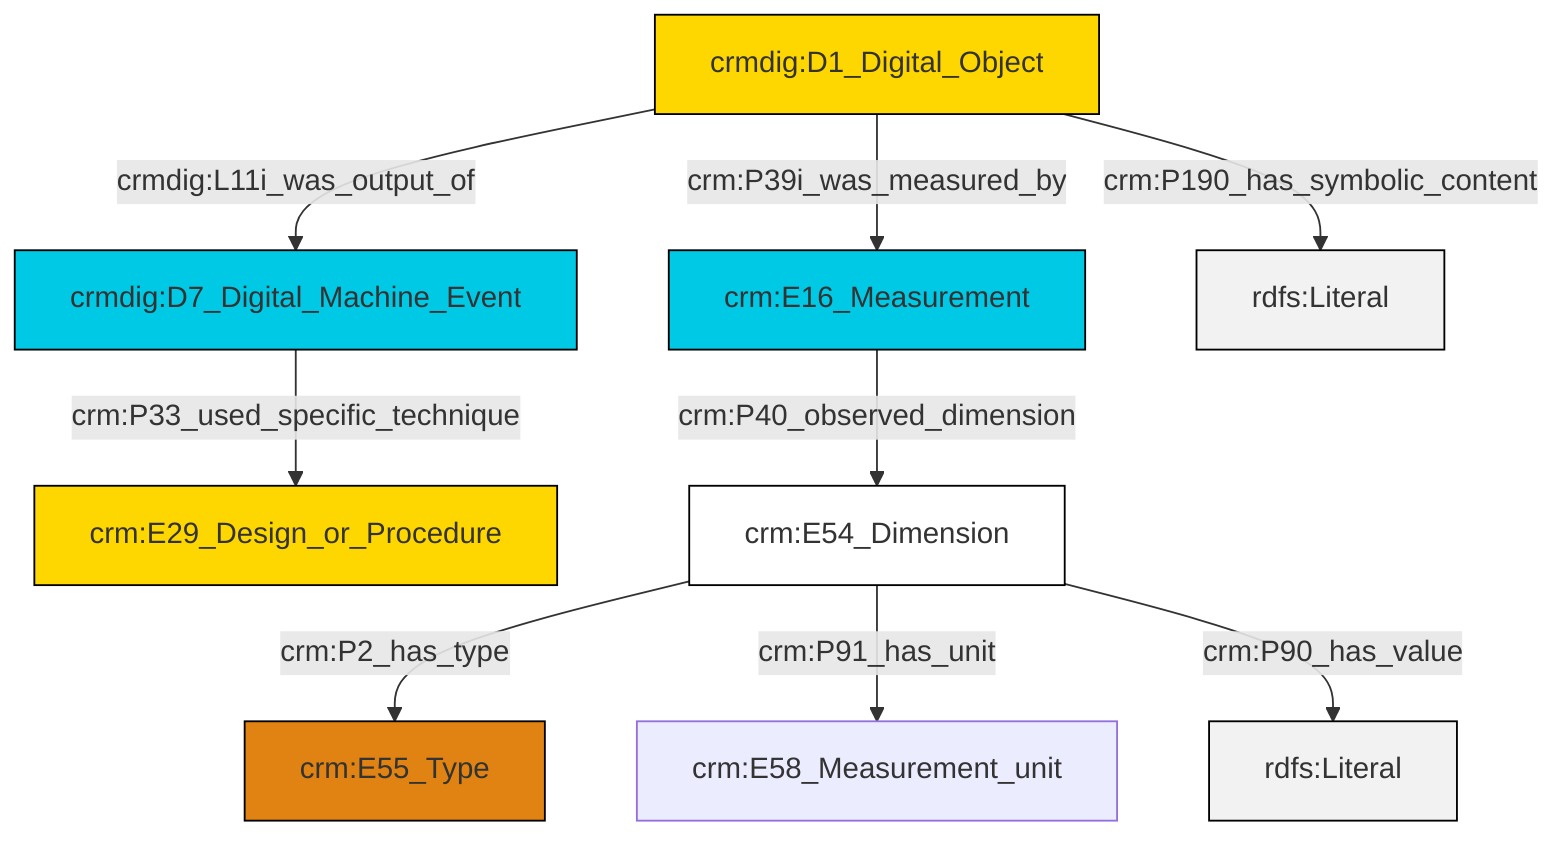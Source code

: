 graph TD
classDef Literal fill:#f2f2f2,stroke:#000000;
classDef CRM_Entity fill:#FFFFFF,stroke:#000000;
classDef Temporal_Entity fill:#00C9E6, stroke:#000000;
classDef Type fill:#E18312, stroke:#000000;
classDef Time-Span fill:#2C9C91, stroke:#000000;
classDef Appellation fill:#FFEB7F, stroke:#000000;
classDef Place fill:#008836, stroke:#000000;
classDef Persistent_Item fill:#B266B2, stroke:#000000;
classDef Conceptual_Object fill:#FFD700, stroke:#000000;
classDef Physical_Thing fill:#D2B48C, stroke:#000000;
classDef Actor fill:#f58aad, stroke:#000000;
classDef PC_Classes fill:#4ce600, stroke:#000000;
classDef Multi fill:#cccccc,stroke:#000000;

0["crmdig:D1_Digital_Object"]:::Conceptual_Object -->|crm:P39i_was_measured_by| 1["crm:E16_Measurement"]:::Temporal_Entity
4["crmdig:D7_Digital_Machine_Event"]:::Temporal_Entity -->|crm:P33_used_specific_technique| 2["crm:E29_Design_or_Procedure"]:::Conceptual_Object
1["crm:E16_Measurement"]:::Temporal_Entity -->|crm:P40_observed_dimension| 9["crm:E54_Dimension"]:::CRM_Entity
0["crmdig:D1_Digital_Object"]:::Conceptual_Object -->|crmdig:L11i_was_output_of| 4["crmdig:D7_Digital_Machine_Event"]:::Temporal_Entity
9["crm:E54_Dimension"]:::CRM_Entity -->|crm:P2_has_type| 10["crm:E55_Type"]:::Type
9["crm:E54_Dimension"]:::CRM_Entity -->|crm:P91_has_unit| 6["crm:E58_Measurement_unit"]:::Default
9["crm:E54_Dimension"]:::CRM_Entity -->|crm:P90_has_value| 12[rdfs:Literal]:::Literal
0["crmdig:D1_Digital_Object"]:::Conceptual_Object -->|crm:P190_has_symbolic_content| 13[rdfs:Literal]:::Literal